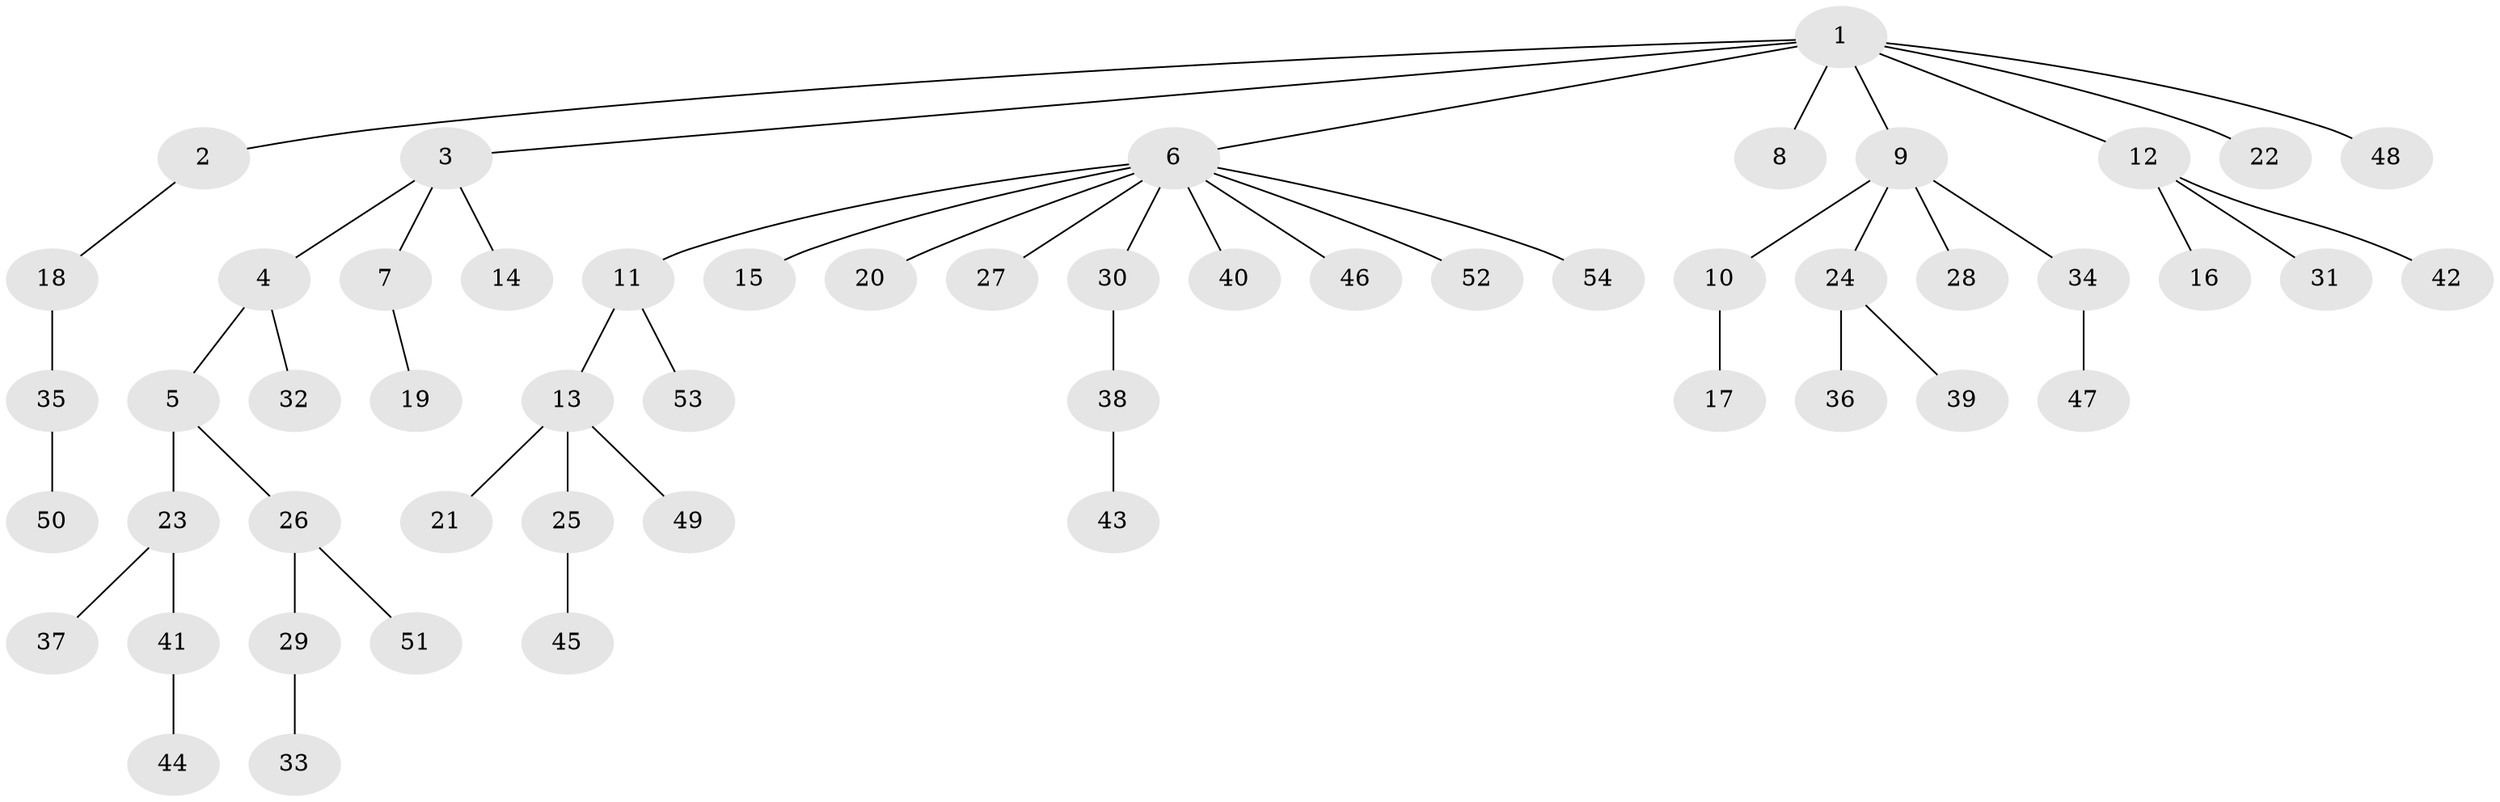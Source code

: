 // Generated by graph-tools (version 1.1) at 2025/15/03/09/25 04:15:21]
// undirected, 54 vertices, 53 edges
graph export_dot {
graph [start="1"]
  node [color=gray90,style=filled];
  1;
  2;
  3;
  4;
  5;
  6;
  7;
  8;
  9;
  10;
  11;
  12;
  13;
  14;
  15;
  16;
  17;
  18;
  19;
  20;
  21;
  22;
  23;
  24;
  25;
  26;
  27;
  28;
  29;
  30;
  31;
  32;
  33;
  34;
  35;
  36;
  37;
  38;
  39;
  40;
  41;
  42;
  43;
  44;
  45;
  46;
  47;
  48;
  49;
  50;
  51;
  52;
  53;
  54;
  1 -- 2;
  1 -- 3;
  1 -- 6;
  1 -- 8;
  1 -- 9;
  1 -- 12;
  1 -- 22;
  1 -- 48;
  2 -- 18;
  3 -- 4;
  3 -- 7;
  3 -- 14;
  4 -- 5;
  4 -- 32;
  5 -- 23;
  5 -- 26;
  6 -- 11;
  6 -- 15;
  6 -- 20;
  6 -- 27;
  6 -- 30;
  6 -- 40;
  6 -- 46;
  6 -- 52;
  6 -- 54;
  7 -- 19;
  9 -- 10;
  9 -- 24;
  9 -- 28;
  9 -- 34;
  10 -- 17;
  11 -- 13;
  11 -- 53;
  12 -- 16;
  12 -- 31;
  12 -- 42;
  13 -- 21;
  13 -- 25;
  13 -- 49;
  18 -- 35;
  23 -- 37;
  23 -- 41;
  24 -- 36;
  24 -- 39;
  25 -- 45;
  26 -- 29;
  26 -- 51;
  29 -- 33;
  30 -- 38;
  34 -- 47;
  35 -- 50;
  38 -- 43;
  41 -- 44;
}
